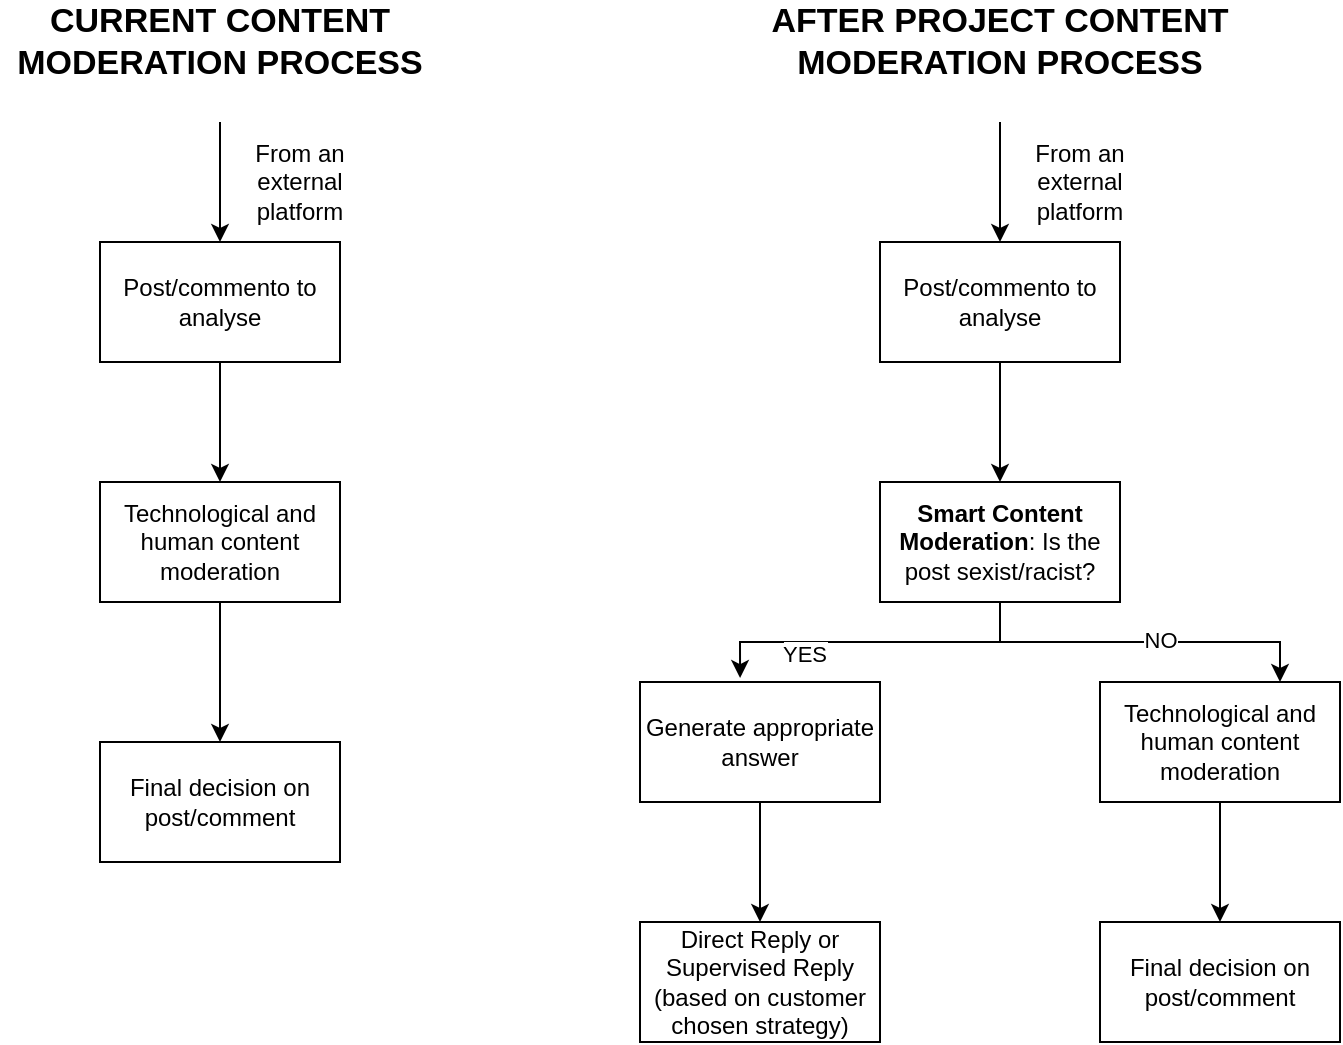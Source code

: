 <mxfile version="13.10.4" type="device"><diagram id="4SOX-UYVLDozo7f1-DP1" name="Page-1"><mxGraphModel dx="942" dy="672" grid="1" gridSize="10" guides="1" tooltips="1" connect="1" arrows="1" fold="1" page="1" pageScale="1" pageWidth="827" pageHeight="1169" math="0" shadow="0"><root><mxCell id="0"/><mxCell id="1" parent="0"/><mxCell id="Il4MqqK5vnR3eqKsIkkt-11" style="edgeStyle=orthogonalEdgeStyle;rounded=0;orthogonalLoop=1;jettySize=auto;html=1;entryX=0.5;entryY=0;entryDx=0;entryDy=0;" edge="1" parent="1" source="Il4MqqK5vnR3eqKsIkkt-1" target="Il4MqqK5vnR3eqKsIkkt-9"><mxGeometry relative="1" as="geometry"/></mxCell><mxCell id="Il4MqqK5vnR3eqKsIkkt-1" value="Post/commento to analyse" style="rounded=0;whiteSpace=wrap;html=1;" vertex="1" parent="1"><mxGeometry x="129" y="150" width="120" height="60" as="geometry"/></mxCell><mxCell id="Il4MqqK5vnR3eqKsIkkt-3" value="" style="endArrow=classic;html=1;entryX=0.5;entryY=0;entryDx=0;entryDy=0;" edge="1" parent="1" target="Il4MqqK5vnR3eqKsIkkt-1"><mxGeometry width="50" height="50" relative="1" as="geometry"><mxPoint x="189" y="90" as="sourcePoint"/><mxPoint x="189" y="80" as="targetPoint"/></mxGeometry></mxCell><mxCell id="Il4MqqK5vnR3eqKsIkkt-4" value="From an external platform" style="text;html=1;strokeColor=none;fillColor=none;align=center;verticalAlign=middle;whiteSpace=wrap;rounded=0;" vertex="1" parent="1"><mxGeometry x="199" y="110" width="60" height="20" as="geometry"/></mxCell><mxCell id="Il4MqqK5vnR3eqKsIkkt-12" style="edgeStyle=orthogonalEdgeStyle;rounded=0;orthogonalLoop=1;jettySize=auto;html=1;entryX=0.5;entryY=0;entryDx=0;entryDy=0;" edge="1" parent="1" source="Il4MqqK5vnR3eqKsIkkt-9" target="Il4MqqK5vnR3eqKsIkkt-10"><mxGeometry relative="1" as="geometry"/></mxCell><mxCell id="Il4MqqK5vnR3eqKsIkkt-9" value="Technological and human content moderation" style="rounded=0;whiteSpace=wrap;html=1;" vertex="1" parent="1"><mxGeometry x="129" y="270" width="120" height="60" as="geometry"/></mxCell><mxCell id="Il4MqqK5vnR3eqKsIkkt-10" value="Final decision on post/comment" style="rounded=0;whiteSpace=wrap;html=1;" vertex="1" parent="1"><mxGeometry x="129" y="400" width="120" height="60" as="geometry"/></mxCell><mxCell id="Il4MqqK5vnR3eqKsIkkt-13" style="edgeStyle=orthogonalEdgeStyle;rounded=0;orthogonalLoop=1;jettySize=auto;html=1;entryX=0.5;entryY=0;entryDx=0;entryDy=0;" edge="1" parent="1" source="Il4MqqK5vnR3eqKsIkkt-14" target="Il4MqqK5vnR3eqKsIkkt-18"><mxGeometry relative="1" as="geometry"/></mxCell><mxCell id="Il4MqqK5vnR3eqKsIkkt-14" value="Post/commento to analyse" style="rounded=0;whiteSpace=wrap;html=1;" vertex="1" parent="1"><mxGeometry x="519" y="150" width="120" height="60" as="geometry"/></mxCell><mxCell id="Il4MqqK5vnR3eqKsIkkt-15" value="" style="endArrow=classic;html=1;entryX=0.5;entryY=0;entryDx=0;entryDy=0;" edge="1" parent="1" target="Il4MqqK5vnR3eqKsIkkt-14"><mxGeometry width="50" height="50" relative="1" as="geometry"><mxPoint x="579" y="90" as="sourcePoint"/><mxPoint x="579" y="80" as="targetPoint"/></mxGeometry></mxCell><mxCell id="Il4MqqK5vnR3eqKsIkkt-16" value="From an external platform" style="text;html=1;strokeColor=none;fillColor=none;align=center;verticalAlign=middle;whiteSpace=wrap;rounded=0;" vertex="1" parent="1"><mxGeometry x="589" y="110" width="60" height="20" as="geometry"/></mxCell><mxCell id="Il4MqqK5vnR3eqKsIkkt-20" style="edgeStyle=orthogonalEdgeStyle;rounded=0;orthogonalLoop=1;jettySize=auto;html=1;entryX=0.417;entryY=-0.033;entryDx=0;entryDy=0;entryPerimeter=0;" edge="1" parent="1" source="Il4MqqK5vnR3eqKsIkkt-18" target="Il4MqqK5vnR3eqKsIkkt-19"><mxGeometry relative="1" as="geometry"/></mxCell><mxCell id="Il4MqqK5vnR3eqKsIkkt-21" value="YES" style="edgeLabel;html=1;align=center;verticalAlign=middle;resizable=0;points=[];" vertex="1" connectable="0" parent="Il4MqqK5vnR3eqKsIkkt-20"><mxGeometry x="0.405" y="6" relative="1" as="geometry"><mxPoint as="offset"/></mxGeometry></mxCell><mxCell id="Il4MqqK5vnR3eqKsIkkt-25" style="edgeStyle=orthogonalEdgeStyle;rounded=0;orthogonalLoop=1;jettySize=auto;html=1;entryX=0.75;entryY=0;entryDx=0;entryDy=0;" edge="1" parent="1" source="Il4MqqK5vnR3eqKsIkkt-18" target="Il4MqqK5vnR3eqKsIkkt-22"><mxGeometry relative="1" as="geometry"/></mxCell><mxCell id="Il4MqqK5vnR3eqKsIkkt-27" value="NO" style="edgeLabel;html=1;align=center;verticalAlign=middle;resizable=0;points=[];" vertex="1" connectable="0" parent="Il4MqqK5vnR3eqKsIkkt-25"><mxGeometry x="0.111" y="1" relative="1" as="geometry"><mxPoint as="offset"/></mxGeometry></mxCell><mxCell id="Il4MqqK5vnR3eqKsIkkt-18" value="&lt;b&gt;Smart Content Moderation&lt;/b&gt;: Is the post sexist/racist?" style="rounded=0;whiteSpace=wrap;html=1;" vertex="1" parent="1"><mxGeometry x="519" y="270" width="120" height="60" as="geometry"/></mxCell><mxCell id="Il4MqqK5vnR3eqKsIkkt-24" style="edgeStyle=orthogonalEdgeStyle;rounded=0;orthogonalLoop=1;jettySize=auto;html=1;exitX=0.5;exitY=1;exitDx=0;exitDy=0;entryX=0.5;entryY=0;entryDx=0;entryDy=0;" edge="1" parent="1" source="Il4MqqK5vnR3eqKsIkkt-19" target="Il4MqqK5vnR3eqKsIkkt-23"><mxGeometry relative="1" as="geometry"/></mxCell><mxCell id="Il4MqqK5vnR3eqKsIkkt-19" value="Generate appropriate answer" style="rounded=0;whiteSpace=wrap;html=1;" vertex="1" parent="1"><mxGeometry x="399" y="370" width="120" height="60" as="geometry"/></mxCell><mxCell id="Il4MqqK5vnR3eqKsIkkt-29" style="edgeStyle=orthogonalEdgeStyle;rounded=0;orthogonalLoop=1;jettySize=auto;html=1;entryX=0.5;entryY=0;entryDx=0;entryDy=0;" edge="1" parent="1" source="Il4MqqK5vnR3eqKsIkkt-22" target="Il4MqqK5vnR3eqKsIkkt-28"><mxGeometry relative="1" as="geometry"/></mxCell><mxCell id="Il4MqqK5vnR3eqKsIkkt-22" value="Technological and human content moderation" style="rounded=0;whiteSpace=wrap;html=1;" vertex="1" parent="1"><mxGeometry x="629" y="370" width="120" height="60" as="geometry"/></mxCell><mxCell id="Il4MqqK5vnR3eqKsIkkt-23" value="Direct Reply or Supervised Reply (based on customer chosen strategy)" style="rounded=0;whiteSpace=wrap;html=1;" vertex="1" parent="1"><mxGeometry x="399" y="490" width="120" height="60" as="geometry"/></mxCell><mxCell id="Il4MqqK5vnR3eqKsIkkt-28" value="Final decision on post/comment" style="rounded=0;whiteSpace=wrap;html=1;" vertex="1" parent="1"><mxGeometry x="629" y="490" width="120" height="60" as="geometry"/></mxCell><mxCell id="Il4MqqK5vnR3eqKsIkkt-30" value="CURRENT CONTENT MODERATION PROCESS" style="text;html=1;strokeColor=none;fillColor=none;align=center;verticalAlign=middle;whiteSpace=wrap;rounded=0;fontStyle=1;fontSize=17;" vertex="1" parent="1"><mxGeometry x="79" y="40" width="220" height="20" as="geometry"/></mxCell><mxCell id="Il4MqqK5vnR3eqKsIkkt-31" value="AFTER PROJECT CONTENT MODERATION PROCESS" style="text;html=1;strokeColor=none;fillColor=none;align=center;verticalAlign=middle;whiteSpace=wrap;rounded=0;fontStyle=1;fontSize=17;" vertex="1" parent="1"><mxGeometry x="449" y="40" width="260" height="20" as="geometry"/></mxCell></root></mxGraphModel></diagram></mxfile>